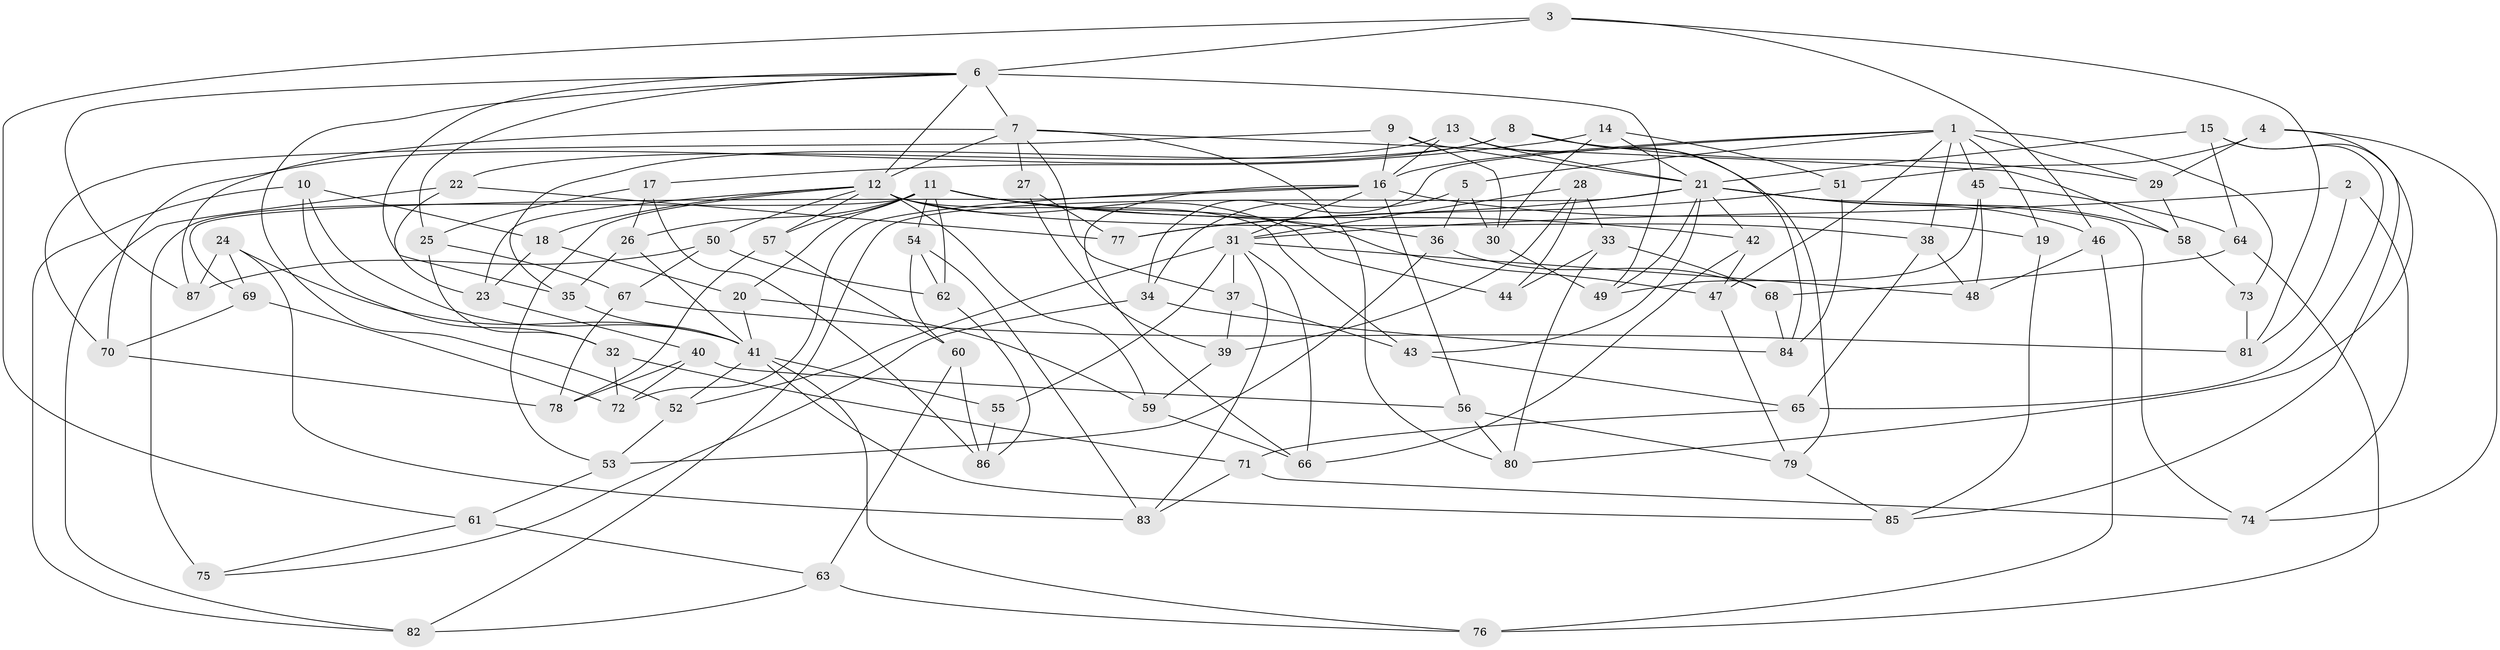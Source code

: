 // original degree distribution, {4: 1.0}
// Generated by graph-tools (version 1.1) at 2025/53/03/04/25 22:53:36]
// undirected, 87 vertices, 194 edges
graph export_dot {
  node [color=gray90,style=filled];
  1;
  2;
  3;
  4;
  5;
  6;
  7;
  8;
  9;
  10;
  11;
  12;
  13;
  14;
  15;
  16;
  17;
  18;
  19;
  20;
  21;
  22;
  23;
  24;
  25;
  26;
  27;
  28;
  29;
  30;
  31;
  32;
  33;
  34;
  35;
  36;
  37;
  38;
  39;
  40;
  41;
  42;
  43;
  44;
  45;
  46;
  47;
  48;
  49;
  50;
  51;
  52;
  53;
  54;
  55;
  56;
  57;
  58;
  59;
  60;
  61;
  62;
  63;
  64;
  65;
  66;
  67;
  68;
  69;
  70;
  71;
  72;
  73;
  74;
  75;
  76;
  77;
  78;
  79;
  80;
  81;
  82;
  83;
  84;
  85;
  86;
  87;
  1 -- 5 [weight=1.0];
  1 -- 16 [weight=2.0];
  1 -- 19 [weight=2.0];
  1 -- 29 [weight=1.0];
  1 -- 34 [weight=1.0];
  1 -- 38 [weight=1.0];
  1 -- 45 [weight=1.0];
  1 -- 47 [weight=1.0];
  1 -- 73 [weight=2.0];
  2 -- 31 [weight=2.0];
  2 -- 74 [weight=1.0];
  2 -- 81 [weight=1.0];
  3 -- 6 [weight=1.0];
  3 -- 46 [weight=1.0];
  3 -- 61 [weight=1.0];
  3 -- 81 [weight=1.0];
  4 -- 29 [weight=1.0];
  4 -- 51 [weight=1.0];
  4 -- 74 [weight=1.0];
  4 -- 80 [weight=1.0];
  5 -- 30 [weight=1.0];
  5 -- 34 [weight=1.0];
  5 -- 36 [weight=1.0];
  6 -- 7 [weight=3.0];
  6 -- 12 [weight=1.0];
  6 -- 25 [weight=1.0];
  6 -- 35 [weight=1.0];
  6 -- 49 [weight=1.0];
  6 -- 52 [weight=1.0];
  6 -- 87 [weight=1.0];
  7 -- 12 [weight=1.0];
  7 -- 27 [weight=2.0];
  7 -- 37 [weight=1.0];
  7 -- 58 [weight=1.0];
  7 -- 80 [weight=1.0];
  7 -- 87 [weight=1.0];
  8 -- 29 [weight=1.0];
  8 -- 35 [weight=1.0];
  8 -- 70 [weight=1.0];
  8 -- 84 [weight=1.0];
  9 -- 16 [weight=1.0];
  9 -- 21 [weight=1.0];
  9 -- 30 [weight=1.0];
  9 -- 70 [weight=1.0];
  10 -- 18 [weight=1.0];
  10 -- 32 [weight=1.0];
  10 -- 41 [weight=1.0];
  10 -- 82 [weight=1.0];
  11 -- 20 [weight=1.0];
  11 -- 26 [weight=1.0];
  11 -- 36 [weight=1.0];
  11 -- 42 [weight=1.0];
  11 -- 47 [weight=1.0];
  11 -- 54 [weight=1.0];
  11 -- 57 [weight=1.0];
  11 -- 62 [weight=1.0];
  11 -- 75 [weight=2.0];
  12 -- 18 [weight=1.0];
  12 -- 23 [weight=1.0];
  12 -- 38 [weight=1.0];
  12 -- 43 [weight=1.0];
  12 -- 44 [weight=2.0];
  12 -- 50 [weight=1.0];
  12 -- 53 [weight=1.0];
  12 -- 57 [weight=1.0];
  12 -- 59 [weight=1.0];
  13 -- 16 [weight=1.0];
  13 -- 21 [weight=1.0];
  13 -- 22 [weight=1.0];
  13 -- 79 [weight=1.0];
  14 -- 17 [weight=1.0];
  14 -- 21 [weight=1.0];
  14 -- 30 [weight=1.0];
  14 -- 51 [weight=1.0];
  15 -- 21 [weight=1.0];
  15 -- 64 [weight=1.0];
  15 -- 65 [weight=1.0];
  15 -- 85 [weight=1.0];
  16 -- 19 [weight=3.0];
  16 -- 31 [weight=1.0];
  16 -- 56 [weight=1.0];
  16 -- 66 [weight=1.0];
  16 -- 69 [weight=1.0];
  16 -- 72 [weight=1.0];
  17 -- 25 [weight=1.0];
  17 -- 26 [weight=1.0];
  17 -- 86 [weight=1.0];
  18 -- 20 [weight=1.0];
  18 -- 23 [weight=1.0];
  19 -- 85 [weight=1.0];
  20 -- 41 [weight=1.0];
  20 -- 59 [weight=1.0];
  21 -- 42 [weight=1.0];
  21 -- 43 [weight=1.0];
  21 -- 46 [weight=1.0];
  21 -- 49 [weight=1.0];
  21 -- 58 [weight=1.0];
  21 -- 74 [weight=1.0];
  21 -- 77 [weight=1.0];
  21 -- 82 [weight=1.0];
  22 -- 23 [weight=1.0];
  22 -- 77 [weight=1.0];
  22 -- 82 [weight=1.0];
  23 -- 40 [weight=1.0];
  24 -- 41 [weight=1.0];
  24 -- 69 [weight=1.0];
  24 -- 83 [weight=1.0];
  24 -- 87 [weight=1.0];
  25 -- 32 [weight=1.0];
  25 -- 67 [weight=1.0];
  26 -- 35 [weight=1.0];
  26 -- 41 [weight=1.0];
  27 -- 39 [weight=1.0];
  27 -- 77 [weight=1.0];
  28 -- 31 [weight=1.0];
  28 -- 33 [weight=1.0];
  28 -- 39 [weight=1.0];
  28 -- 44 [weight=1.0];
  29 -- 58 [weight=1.0];
  30 -- 49 [weight=1.0];
  31 -- 37 [weight=1.0];
  31 -- 48 [weight=1.0];
  31 -- 52 [weight=1.0];
  31 -- 55 [weight=1.0];
  31 -- 66 [weight=1.0];
  31 -- 83 [weight=1.0];
  32 -- 71 [weight=1.0];
  32 -- 72 [weight=1.0];
  33 -- 44 [weight=1.0];
  33 -- 68 [weight=1.0];
  33 -- 80 [weight=1.0];
  34 -- 75 [weight=1.0];
  34 -- 84 [weight=1.0];
  35 -- 41 [weight=1.0];
  36 -- 53 [weight=1.0];
  36 -- 68 [weight=1.0];
  37 -- 39 [weight=1.0];
  37 -- 43 [weight=1.0];
  38 -- 48 [weight=1.0];
  38 -- 65 [weight=1.0];
  39 -- 59 [weight=1.0];
  40 -- 56 [weight=1.0];
  40 -- 72 [weight=1.0];
  40 -- 78 [weight=1.0];
  41 -- 52 [weight=1.0];
  41 -- 55 [weight=2.0];
  41 -- 76 [weight=1.0];
  41 -- 85 [weight=1.0];
  42 -- 47 [weight=1.0];
  42 -- 66 [weight=1.0];
  43 -- 65 [weight=1.0];
  45 -- 48 [weight=1.0];
  45 -- 49 [weight=1.0];
  45 -- 64 [weight=1.0];
  46 -- 48 [weight=1.0];
  46 -- 76 [weight=1.0];
  47 -- 79 [weight=1.0];
  50 -- 62 [weight=1.0];
  50 -- 67 [weight=1.0];
  50 -- 87 [weight=1.0];
  51 -- 77 [weight=1.0];
  51 -- 84 [weight=1.0];
  52 -- 53 [weight=1.0];
  53 -- 61 [weight=1.0];
  54 -- 60 [weight=1.0];
  54 -- 62 [weight=1.0];
  54 -- 83 [weight=1.0];
  55 -- 86 [weight=1.0];
  56 -- 79 [weight=1.0];
  56 -- 80 [weight=1.0];
  57 -- 60 [weight=1.0];
  57 -- 78 [weight=1.0];
  58 -- 73 [weight=1.0];
  59 -- 66 [weight=1.0];
  60 -- 63 [weight=1.0];
  60 -- 86 [weight=1.0];
  61 -- 63 [weight=1.0];
  61 -- 75 [weight=1.0];
  62 -- 86 [weight=1.0];
  63 -- 76 [weight=1.0];
  63 -- 82 [weight=1.0];
  64 -- 68 [weight=1.0];
  64 -- 76 [weight=1.0];
  65 -- 71 [weight=1.0];
  67 -- 78 [weight=1.0];
  67 -- 81 [weight=1.0];
  68 -- 84 [weight=1.0];
  69 -- 70 [weight=1.0];
  69 -- 72 [weight=1.0];
  70 -- 78 [weight=1.0];
  71 -- 74 [weight=1.0];
  71 -- 83 [weight=1.0];
  73 -- 81 [weight=1.0];
  79 -- 85 [weight=1.0];
}
